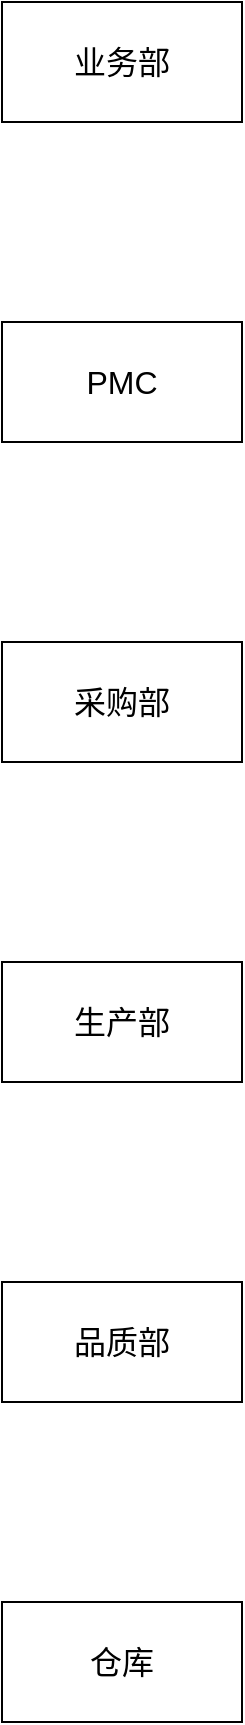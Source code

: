 <mxfile version="21.3.3" type="github">
  <diagram name="第 1 页" id="Ub7bbw4jHfj3eCi1RUR8">
    <mxGraphModel dx="2029" dy="1189" grid="1" gridSize="10" guides="1" tooltips="1" connect="1" arrows="1" fold="1" page="1" pageScale="1" pageWidth="1600" pageHeight="900" math="0" shadow="0">
      <root>
        <mxCell id="0" />
        <mxCell id="1" parent="0" />
        <mxCell id="izcqvR1Kp6xNdBNq-vPa-2" value="业务部" style="rounded=0;whiteSpace=wrap;html=1;fontSize=16;" parent="1" vertex="1">
          <mxGeometry x="40" y="20" width="120" height="60" as="geometry" />
        </mxCell>
        <mxCell id="7-qCPSXHPGlITmATcfbZ-1" value="PMC" style="rounded=0;whiteSpace=wrap;html=1;fontSize=16;" vertex="1" parent="1">
          <mxGeometry x="40" y="180" width="120" height="60" as="geometry" />
        </mxCell>
        <mxCell id="7-qCPSXHPGlITmATcfbZ-2" value="采购部" style="rounded=0;whiteSpace=wrap;html=1;fontSize=16;" vertex="1" parent="1">
          <mxGeometry x="40" y="340" width="120" height="60" as="geometry" />
        </mxCell>
        <mxCell id="7-qCPSXHPGlITmATcfbZ-3" value="生产部" style="rounded=0;whiteSpace=wrap;html=1;fontSize=16;" vertex="1" parent="1">
          <mxGeometry x="40" y="500" width="120" height="60" as="geometry" />
        </mxCell>
        <mxCell id="7-qCPSXHPGlITmATcfbZ-4" value="品质部" style="rounded=0;whiteSpace=wrap;html=1;fontSize=16;" vertex="1" parent="1">
          <mxGeometry x="40" y="660" width="120" height="60" as="geometry" />
        </mxCell>
        <mxCell id="7-qCPSXHPGlITmATcfbZ-5" value="仓库" style="rounded=0;whiteSpace=wrap;html=1;fontSize=16;" vertex="1" parent="1">
          <mxGeometry x="40" y="820" width="120" height="60" as="geometry" />
        </mxCell>
      </root>
    </mxGraphModel>
  </diagram>
</mxfile>
